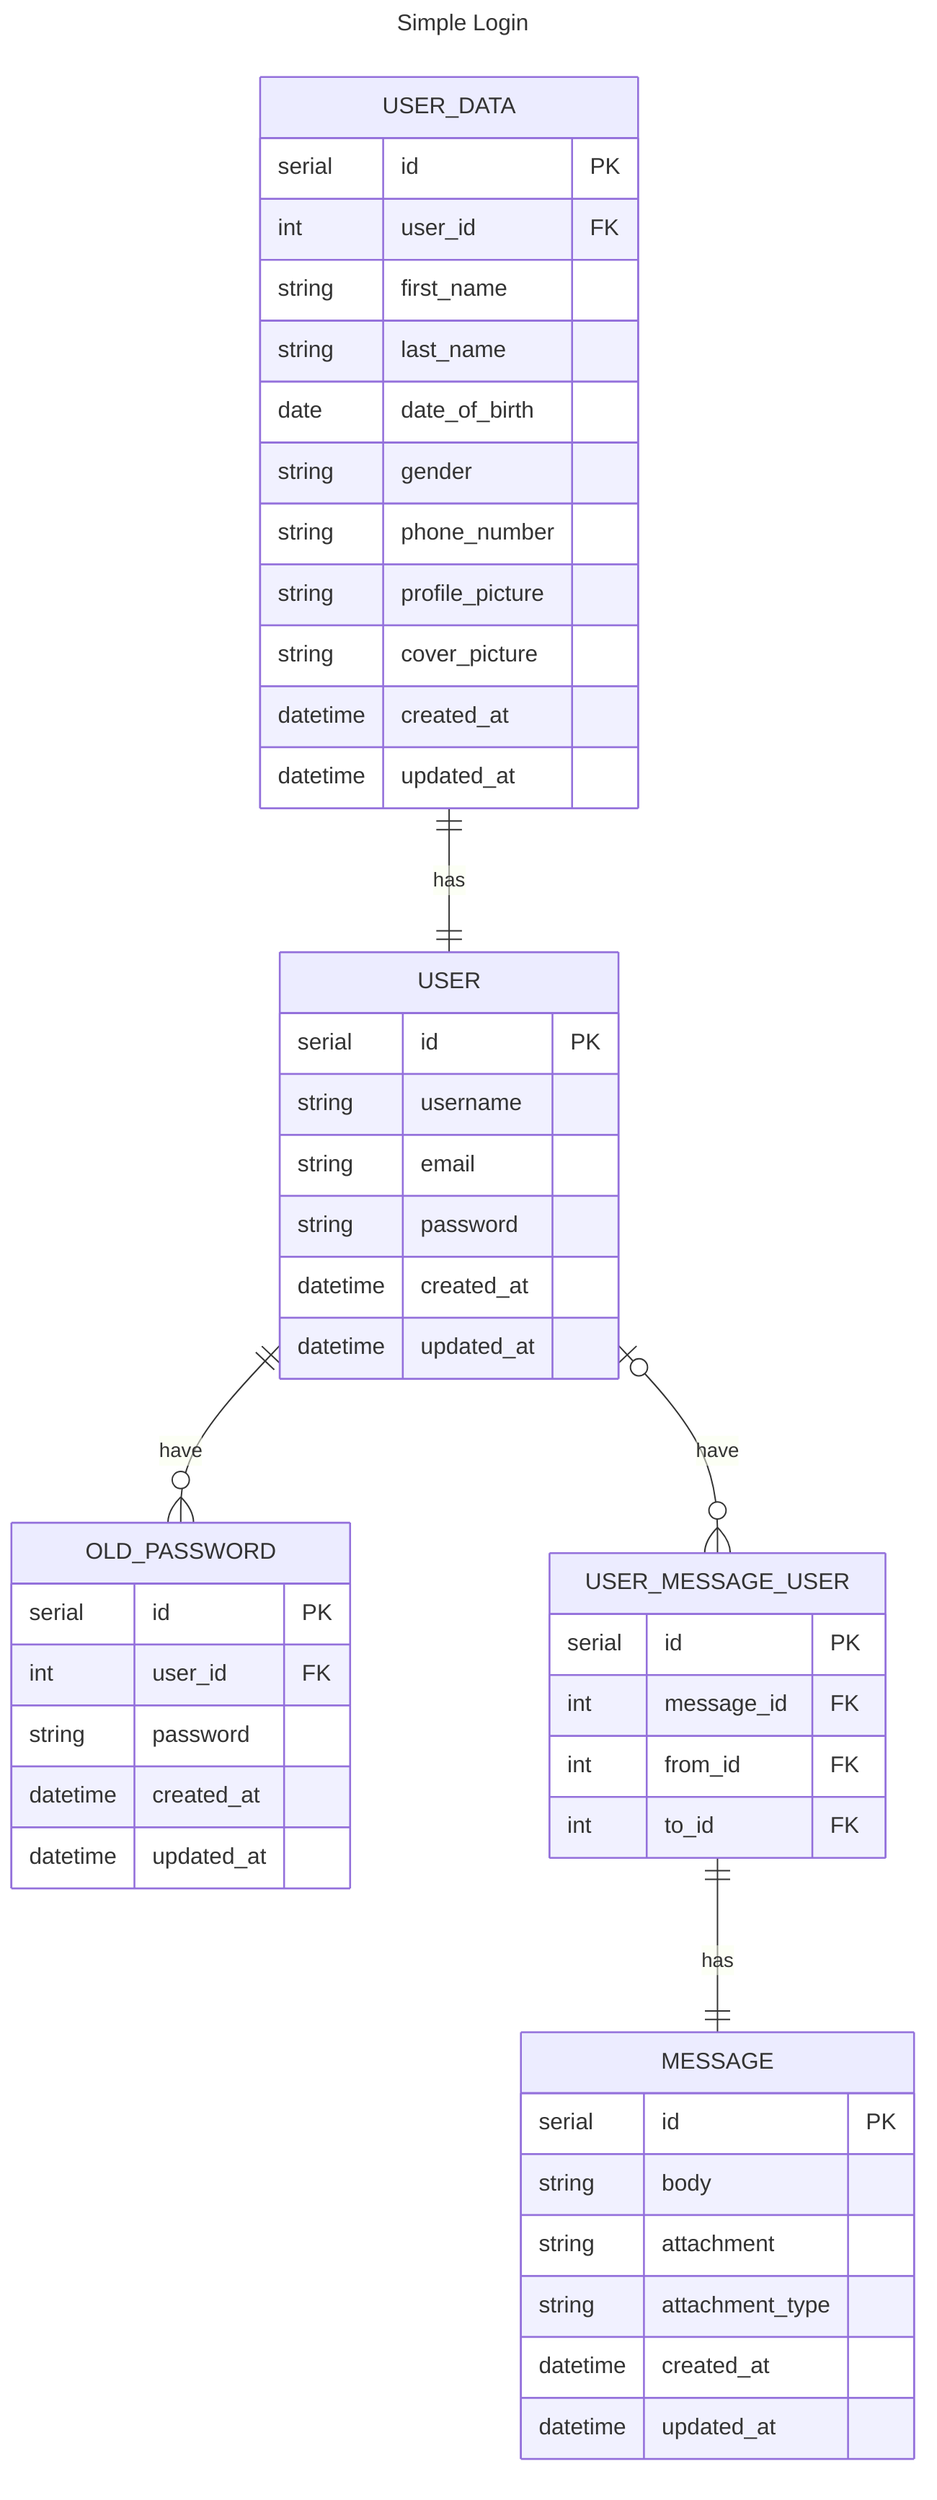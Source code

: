 ---
title: Simple Login
---
erDiagram
    USER_DATA ||--||USER : has
    USER ||--o{ OLD_PASSWORD : have
    USER |o--o{ USER_MESSAGE_USER : have
    USER_MESSAGE_USER ||--|| MESSAGE : has

    USER_DATA {
        serial id PK
        int user_id FK
        string first_name
        string last_name
        date date_of_birth
        string gender
        string phone_number
        string profile_picture
        string cover_picture
        datetime created_at
        datetime updated_at
    }

    USER {
        serial id PK
        string username
        string email
        string password
        datetime created_at
        datetime updated_at
    }

    OLD_PASSWORD {
        serial id PK
        int user_id FK
        string password
        datetime created_at
        datetime updated_at
    }

    MESSAGE {
        serial id PK
        string body
        string attachment
        string attachment_type
        datetime created_at
        datetime updated_at
    }

    USER_MESSAGE_USER {
        serial id PK
        int message_id FK
        int from_id FK
        int to_id FK
    }